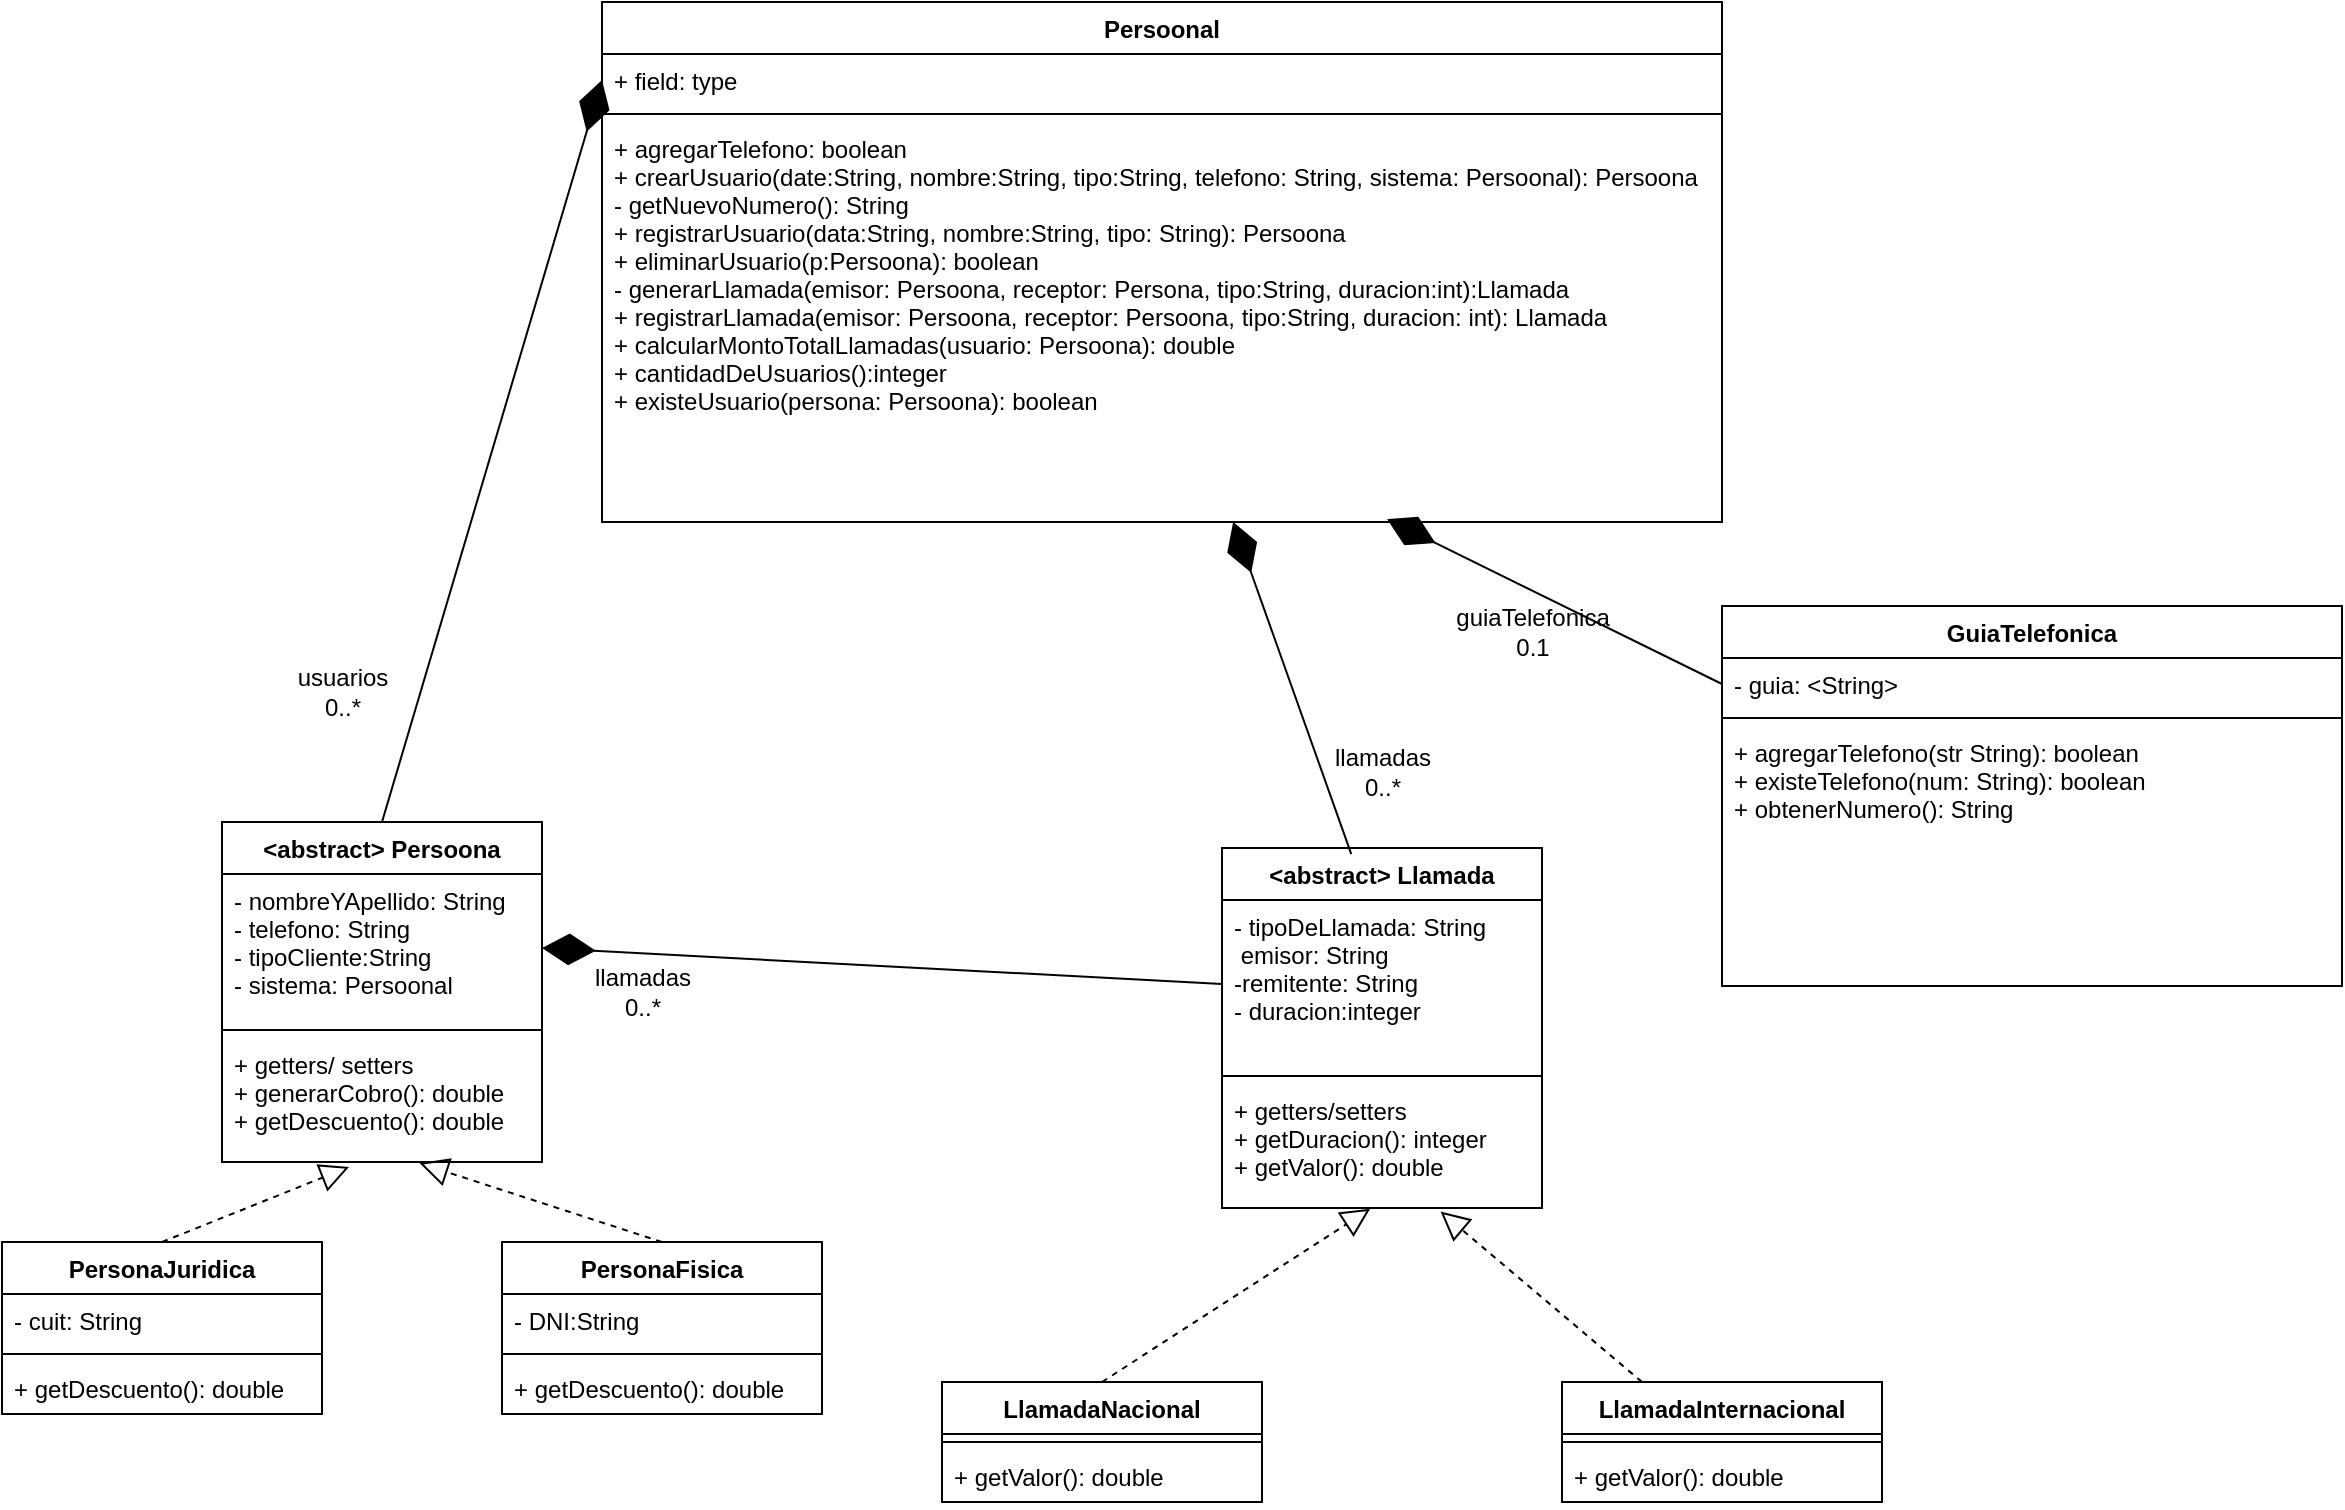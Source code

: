 <mxfile version="17.4.6" type="github"><diagram id="kxQ0j-1pzTdIUdrnq6YE" name="Page-1"><mxGraphModel dx="1653" dy="2064" grid="1" gridSize="10" guides="1" tooltips="1" connect="1" arrows="1" fold="1" page="1" pageScale="1" pageWidth="827" pageHeight="1169" math="0" shadow="0"><root><mxCell id="0"/><mxCell id="1" parent="0"/><mxCell id="V3tlYjr3nRQfOTIXho9t-5" value="Persoonal" style="swimlane;fontStyle=1;align=center;verticalAlign=top;childLayout=stackLayout;horizontal=1;startSize=26;horizontalStack=0;resizeParent=1;resizeParentMax=0;resizeLast=0;collapsible=1;marginBottom=0;" vertex="1" parent="1"><mxGeometry x="210" y="-210" width="560" height="260" as="geometry"/></mxCell><mxCell id="V3tlYjr3nRQfOTIXho9t-6" value="+ field: type" style="text;strokeColor=none;fillColor=none;align=left;verticalAlign=top;spacingLeft=4;spacingRight=4;overflow=hidden;rotatable=0;points=[[0,0.5],[1,0.5]];portConstraint=eastwest;" vertex="1" parent="V3tlYjr3nRQfOTIXho9t-5"><mxGeometry y="26" width="560" height="26" as="geometry"/></mxCell><mxCell id="V3tlYjr3nRQfOTIXho9t-7" value="" style="line;strokeWidth=1;fillColor=none;align=left;verticalAlign=middle;spacingTop=-1;spacingLeft=3;spacingRight=3;rotatable=0;labelPosition=right;points=[];portConstraint=eastwest;" vertex="1" parent="V3tlYjr3nRQfOTIXho9t-5"><mxGeometry y="52" width="560" height="8" as="geometry"/></mxCell><mxCell id="V3tlYjr3nRQfOTIXho9t-8" value="+ agregarTelefono: boolean&#10;+ crearUsuario(date:String, nombre:String, tipo:String, telefono: String, sistema: Persoonal): Persoona&#10;- getNuevoNumero(): String&#10;+ registrarUsuario(data:String, nombre:String, tipo: String): Persoona&#10;+ eliminarUsuario(p:Persoona): boolean&#10;- generarLlamada(emisor: Persoona, receptor: Persona, tipo:String, duracion:int):Llamada&#10;+ registrarLlamada(emisor: Persoona, receptor: Persoona, tipo:String, duracion: int): Llamada&#10;+ calcularMontoTotalLlamadas(usuario: Persoona): double&#10;+ cantidadDeUsuarios():integer&#10;+ existeUsuario(persona: Persoona): boolean" style="text;strokeColor=none;fillColor=none;align=left;verticalAlign=top;spacingLeft=4;spacingRight=4;overflow=hidden;rotatable=0;points=[[0,0.5],[1,0.5]];portConstraint=eastwest;" vertex="1" parent="V3tlYjr3nRQfOTIXho9t-5"><mxGeometry y="60" width="560" height="200" as="geometry"/></mxCell><mxCell id="V3tlYjr3nRQfOTIXho9t-9" value="&lt;abstract&gt; Persoona" style="swimlane;fontStyle=1;align=center;verticalAlign=top;childLayout=stackLayout;horizontal=1;startSize=26;horizontalStack=0;resizeParent=1;resizeParentMax=0;resizeLast=0;collapsible=1;marginBottom=0;" vertex="1" parent="1"><mxGeometry x="20" y="200" width="160" height="170" as="geometry"/></mxCell><mxCell id="V3tlYjr3nRQfOTIXho9t-10" value="- nombreYApellido: String&#10;- telefono: String&#10;- tipoCliente:String&#10;- sistema: Persoonal" style="text;strokeColor=none;fillColor=none;align=left;verticalAlign=top;spacingLeft=4;spacingRight=4;overflow=hidden;rotatable=0;points=[[0,0.5],[1,0.5]];portConstraint=eastwest;" vertex="1" parent="V3tlYjr3nRQfOTIXho9t-9"><mxGeometry y="26" width="160" height="74" as="geometry"/></mxCell><mxCell id="V3tlYjr3nRQfOTIXho9t-11" value="" style="line;strokeWidth=1;fillColor=none;align=left;verticalAlign=middle;spacingTop=-1;spacingLeft=3;spacingRight=3;rotatable=0;labelPosition=right;points=[];portConstraint=eastwest;" vertex="1" parent="V3tlYjr3nRQfOTIXho9t-9"><mxGeometry y="100" width="160" height="8" as="geometry"/></mxCell><mxCell id="V3tlYjr3nRQfOTIXho9t-12" value="+ getters/ setters&#10;+ generarCobro(): double&#10;+ getDescuento(): double" style="text;strokeColor=none;fillColor=none;align=left;verticalAlign=top;spacingLeft=4;spacingRight=4;overflow=hidden;rotatable=0;points=[[0,0.5],[1,0.5]];portConstraint=eastwest;" vertex="1" parent="V3tlYjr3nRQfOTIXho9t-9"><mxGeometry y="108" width="160" height="62" as="geometry"/></mxCell><mxCell id="V3tlYjr3nRQfOTIXho9t-13" value="PersonaFisica" style="swimlane;fontStyle=1;align=center;verticalAlign=top;childLayout=stackLayout;horizontal=1;startSize=26;horizontalStack=0;resizeParent=1;resizeParentMax=0;resizeLast=0;collapsible=1;marginBottom=0;" vertex="1" parent="1"><mxGeometry x="160" y="410" width="160" height="86" as="geometry"/></mxCell><mxCell id="V3tlYjr3nRQfOTIXho9t-14" value="- DNI:String" style="text;strokeColor=none;fillColor=none;align=left;verticalAlign=top;spacingLeft=4;spacingRight=4;overflow=hidden;rotatable=0;points=[[0,0.5],[1,0.5]];portConstraint=eastwest;" vertex="1" parent="V3tlYjr3nRQfOTIXho9t-13"><mxGeometry y="26" width="160" height="26" as="geometry"/></mxCell><mxCell id="V3tlYjr3nRQfOTIXho9t-15" value="" style="line;strokeWidth=1;fillColor=none;align=left;verticalAlign=middle;spacingTop=-1;spacingLeft=3;spacingRight=3;rotatable=0;labelPosition=right;points=[];portConstraint=eastwest;" vertex="1" parent="V3tlYjr3nRQfOTIXho9t-13"><mxGeometry y="52" width="160" height="8" as="geometry"/></mxCell><mxCell id="V3tlYjr3nRQfOTIXho9t-16" value="+ getDescuento(): double" style="text;strokeColor=none;fillColor=none;align=left;verticalAlign=top;spacingLeft=4;spacingRight=4;overflow=hidden;rotatable=0;points=[[0,0.5],[1,0.5]];portConstraint=eastwest;" vertex="1" parent="V3tlYjr3nRQfOTIXho9t-13"><mxGeometry y="60" width="160" height="26" as="geometry"/></mxCell><mxCell id="V3tlYjr3nRQfOTIXho9t-17" value="PersonaJuridica" style="swimlane;fontStyle=1;align=center;verticalAlign=top;childLayout=stackLayout;horizontal=1;startSize=26;horizontalStack=0;resizeParent=1;resizeParentMax=0;resizeLast=0;collapsible=1;marginBottom=0;" vertex="1" parent="1"><mxGeometry x="-90" y="410" width="160" height="86" as="geometry"/></mxCell><mxCell id="V3tlYjr3nRQfOTIXho9t-18" value="- cuit: String" style="text;strokeColor=none;fillColor=none;align=left;verticalAlign=top;spacingLeft=4;spacingRight=4;overflow=hidden;rotatable=0;points=[[0,0.5],[1,0.5]];portConstraint=eastwest;" vertex="1" parent="V3tlYjr3nRQfOTIXho9t-17"><mxGeometry y="26" width="160" height="26" as="geometry"/></mxCell><mxCell id="V3tlYjr3nRQfOTIXho9t-19" value="" style="line;strokeWidth=1;fillColor=none;align=left;verticalAlign=middle;spacingTop=-1;spacingLeft=3;spacingRight=3;rotatable=0;labelPosition=right;points=[];portConstraint=eastwest;" vertex="1" parent="V3tlYjr3nRQfOTIXho9t-17"><mxGeometry y="52" width="160" height="8" as="geometry"/></mxCell><mxCell id="V3tlYjr3nRQfOTIXho9t-20" value="+ getDescuento(): double" style="text;strokeColor=none;fillColor=none;align=left;verticalAlign=top;spacingLeft=4;spacingRight=4;overflow=hidden;rotatable=0;points=[[0,0.5],[1,0.5]];portConstraint=eastwest;" vertex="1" parent="V3tlYjr3nRQfOTIXho9t-17"><mxGeometry y="60" width="160" height="26" as="geometry"/></mxCell><mxCell id="V3tlYjr3nRQfOTIXho9t-21" value="&lt;abstract&gt; Llamada" style="swimlane;fontStyle=1;align=center;verticalAlign=top;childLayout=stackLayout;horizontal=1;startSize=26;horizontalStack=0;resizeParent=1;resizeParentMax=0;resizeLast=0;collapsible=1;marginBottom=0;" vertex="1" parent="1"><mxGeometry x="520" y="213" width="160" height="180" as="geometry"/></mxCell><mxCell id="V3tlYjr3nRQfOTIXho9t-22" value="- tipoDeLlamada: String&#10; emisor: String&#10;-remitente: String&#10;- duracion:integer" style="text;strokeColor=none;fillColor=none;align=left;verticalAlign=top;spacingLeft=4;spacingRight=4;overflow=hidden;rotatable=0;points=[[0,0.5],[1,0.5]];portConstraint=eastwest;" vertex="1" parent="V3tlYjr3nRQfOTIXho9t-21"><mxGeometry y="26" width="160" height="84" as="geometry"/></mxCell><mxCell id="V3tlYjr3nRQfOTIXho9t-23" value="" style="line;strokeWidth=1;fillColor=none;align=left;verticalAlign=middle;spacingTop=-1;spacingLeft=3;spacingRight=3;rotatable=0;labelPosition=right;points=[];portConstraint=eastwest;" vertex="1" parent="V3tlYjr3nRQfOTIXho9t-21"><mxGeometry y="110" width="160" height="8" as="geometry"/></mxCell><mxCell id="V3tlYjr3nRQfOTIXho9t-24" value="+ getters/setters&#10;+ getDuracion(): integer&#10;+ getValor(): double" style="text;strokeColor=none;fillColor=none;align=left;verticalAlign=top;spacingLeft=4;spacingRight=4;overflow=hidden;rotatable=0;points=[[0,0.5],[1,0.5]];portConstraint=eastwest;" vertex="1" parent="V3tlYjr3nRQfOTIXho9t-21"><mxGeometry y="118" width="160" height="62" as="geometry"/></mxCell><mxCell id="V3tlYjr3nRQfOTIXho9t-26" value="LlamadaInternacional" style="swimlane;fontStyle=1;align=center;verticalAlign=top;childLayout=stackLayout;horizontal=1;startSize=26;horizontalStack=0;resizeParent=1;resizeParentMax=0;resizeLast=0;collapsible=1;marginBottom=0;" vertex="1" parent="1"><mxGeometry x="690" y="480" width="160" height="60" as="geometry"/></mxCell><mxCell id="V3tlYjr3nRQfOTIXho9t-28" value="" style="line;strokeWidth=1;fillColor=none;align=left;verticalAlign=middle;spacingTop=-1;spacingLeft=3;spacingRight=3;rotatable=0;labelPosition=right;points=[];portConstraint=eastwest;" vertex="1" parent="V3tlYjr3nRQfOTIXho9t-26"><mxGeometry y="26" width="160" height="8" as="geometry"/></mxCell><mxCell id="V3tlYjr3nRQfOTIXho9t-29" value="+ getValor(): double" style="text;strokeColor=none;fillColor=none;align=left;verticalAlign=top;spacingLeft=4;spacingRight=4;overflow=hidden;rotatable=0;points=[[0,0.5],[1,0.5]];portConstraint=eastwest;" vertex="1" parent="V3tlYjr3nRQfOTIXho9t-26"><mxGeometry y="34" width="160" height="26" as="geometry"/></mxCell><mxCell id="V3tlYjr3nRQfOTIXho9t-30" value="LlamadaNacional" style="swimlane;fontStyle=1;align=center;verticalAlign=top;childLayout=stackLayout;horizontal=1;startSize=26;horizontalStack=0;resizeParent=1;resizeParentMax=0;resizeLast=0;collapsible=1;marginBottom=0;" vertex="1" parent="1"><mxGeometry x="380" y="480" width="160" height="60" as="geometry"/></mxCell><mxCell id="V3tlYjr3nRQfOTIXho9t-32" value="" style="line;strokeWidth=1;fillColor=none;align=left;verticalAlign=middle;spacingTop=-1;spacingLeft=3;spacingRight=3;rotatable=0;labelPosition=right;points=[];portConstraint=eastwest;" vertex="1" parent="V3tlYjr3nRQfOTIXho9t-30"><mxGeometry y="26" width="160" height="8" as="geometry"/></mxCell><mxCell id="V3tlYjr3nRQfOTIXho9t-33" value="+ getValor(): double" style="text;strokeColor=none;fillColor=none;align=left;verticalAlign=top;spacingLeft=4;spacingRight=4;overflow=hidden;rotatable=0;points=[[0,0.5],[1,0.5]];portConstraint=eastwest;" vertex="1" parent="V3tlYjr3nRQfOTIXho9t-30"><mxGeometry y="34" width="160" height="26" as="geometry"/></mxCell><mxCell id="V3tlYjr3nRQfOTIXho9t-34" value="GuiaTelefonica" style="swimlane;fontStyle=1;align=center;verticalAlign=top;childLayout=stackLayout;horizontal=1;startSize=26;horizontalStack=0;resizeParent=1;resizeParentMax=0;resizeLast=0;collapsible=1;marginBottom=0;" vertex="1" parent="1"><mxGeometry x="770" y="92" width="310" height="190" as="geometry"/></mxCell><mxCell id="V3tlYjr3nRQfOTIXho9t-35" value="- guia: &lt;String&gt;" style="text;strokeColor=none;fillColor=none;align=left;verticalAlign=top;spacingLeft=4;spacingRight=4;overflow=hidden;rotatable=0;points=[[0,0.5],[1,0.5]];portConstraint=eastwest;" vertex="1" parent="V3tlYjr3nRQfOTIXho9t-34"><mxGeometry y="26" width="310" height="26" as="geometry"/></mxCell><mxCell id="V3tlYjr3nRQfOTIXho9t-36" value="" style="line;strokeWidth=1;fillColor=none;align=left;verticalAlign=middle;spacingTop=-1;spacingLeft=3;spacingRight=3;rotatable=0;labelPosition=right;points=[];portConstraint=eastwest;" vertex="1" parent="V3tlYjr3nRQfOTIXho9t-34"><mxGeometry y="52" width="310" height="8" as="geometry"/></mxCell><mxCell id="V3tlYjr3nRQfOTIXho9t-37" value="+ agregarTelefono(str String): boolean&#10;+ existeTelefono(num: String): boolean&#10;+ obtenerNumero(): String" style="text;strokeColor=none;fillColor=none;align=left;verticalAlign=top;spacingLeft=4;spacingRight=4;overflow=hidden;rotatable=0;points=[[0,0.5],[1,0.5]];portConstraint=eastwest;" vertex="1" parent="V3tlYjr3nRQfOTIXho9t-34"><mxGeometry y="60" width="310" height="130" as="geometry"/></mxCell><mxCell id="V3tlYjr3nRQfOTIXho9t-38" value="" style="endArrow=block;dashed=1;endFill=0;endSize=12;html=1;rounded=0;exitX=0.5;exitY=0;exitDx=0;exitDy=0;entryX=0.397;entryY=1.04;entryDx=0;entryDy=0;entryPerimeter=0;" edge="1" parent="1" source="V3tlYjr3nRQfOTIXho9t-17" target="V3tlYjr3nRQfOTIXho9t-12"><mxGeometry width="160" relative="1" as="geometry"><mxPoint x="370" y="390" as="sourcePoint"/><mxPoint x="530" y="390" as="targetPoint"/></mxGeometry></mxCell><mxCell id="V3tlYjr3nRQfOTIXho9t-39" value="" style="endArrow=block;dashed=1;endFill=0;endSize=12;html=1;rounded=0;exitX=0.5;exitY=0;exitDx=0;exitDy=0;entryX=0.617;entryY=1.009;entryDx=0;entryDy=0;entryPerimeter=0;" edge="1" parent="1" source="V3tlYjr3nRQfOTIXho9t-13" target="V3tlYjr3nRQfOTIXho9t-12"><mxGeometry width="160" relative="1" as="geometry"><mxPoint y="420" as="sourcePoint"/><mxPoint x="140" y="350" as="targetPoint"/></mxGeometry></mxCell><mxCell id="V3tlYjr3nRQfOTIXho9t-41" value="" style="endArrow=diamondThin;endFill=1;endSize=24;html=1;rounded=0;entryX=0;entryY=0.5;entryDx=0;entryDy=0;exitX=0.5;exitY=0;exitDx=0;exitDy=0;" edge="1" parent="1" source="V3tlYjr3nRQfOTIXho9t-9" target="V3tlYjr3nRQfOTIXho9t-6"><mxGeometry width="160" relative="1" as="geometry"><mxPoint x="130" y="390" as="sourcePoint"/><mxPoint x="290" y="390" as="targetPoint"/></mxGeometry></mxCell><mxCell id="V3tlYjr3nRQfOTIXho9t-42" value="" style="endArrow=diamondThin;endFill=1;endSize=24;html=1;rounded=0;exitX=0.404;exitY=0.017;exitDx=0;exitDy=0;exitPerimeter=0;" edge="1" parent="1" source="V3tlYjr3nRQfOTIXho9t-21" target="V3tlYjr3nRQfOTIXho9t-8"><mxGeometry width="160" relative="1" as="geometry"><mxPoint x="140" y="270" as="sourcePoint"/><mxPoint x="410" y="200" as="targetPoint"/></mxGeometry></mxCell><mxCell id="V3tlYjr3nRQfOTIXho9t-44" value="" style="endArrow=diamondThin;endFill=1;endSize=24;html=1;rounded=0;exitX=0;exitY=0.5;exitDx=0;exitDy=0;entryX=0.701;entryY=0.993;entryDx=0;entryDy=0;entryPerimeter=0;" edge="1" parent="1" source="V3tlYjr3nRQfOTIXho9t-35" target="V3tlYjr3nRQfOTIXho9t-8"><mxGeometry width="160" relative="1" as="geometry"><mxPoint x="594.64" y="271.462" as="sourcePoint"/><mxPoint x="481.76" y="190.286" as="targetPoint"/></mxGeometry></mxCell><mxCell id="V3tlYjr3nRQfOTIXho9t-45" value="guiaTelefonica&lt;br&gt;0.1" style="text;html=1;align=center;verticalAlign=middle;resizable=0;points=[];autosize=1;strokeColor=none;fillColor=none;" vertex="1" parent="1"><mxGeometry x="630" y="90" width="90" height="30" as="geometry"/></mxCell><mxCell id="V3tlYjr3nRQfOTIXho9t-46" value="usuarios&lt;br&gt;0..*" style="text;html=1;align=center;verticalAlign=middle;resizable=0;points=[];autosize=1;strokeColor=none;fillColor=none;" vertex="1" parent="1"><mxGeometry x="50" y="120" width="60" height="30" as="geometry"/></mxCell><mxCell id="V3tlYjr3nRQfOTIXho9t-47" value="llamadas&lt;br&gt;0..*" style="text;html=1;align=center;verticalAlign=middle;resizable=0;points=[];autosize=1;strokeColor=none;fillColor=none;" vertex="1" parent="1"><mxGeometry x="570" y="160" width="60" height="30" as="geometry"/></mxCell><mxCell id="V3tlYjr3nRQfOTIXho9t-48" value="" style="endArrow=block;dashed=1;endFill=0;endSize=12;html=1;rounded=0;exitX=0.5;exitY=0;exitDx=0;exitDy=0;entryX=0.463;entryY=1.007;entryDx=0;entryDy=0;entryPerimeter=0;" edge="1" parent="1" source="V3tlYjr3nRQfOTIXho9t-30" target="V3tlYjr3nRQfOTIXho9t-24"><mxGeometry width="160" relative="1" as="geometry"><mxPoint x="250" y="420" as="sourcePoint"/><mxPoint x="150" y="360" as="targetPoint"/></mxGeometry></mxCell><mxCell id="V3tlYjr3nRQfOTIXho9t-49" value="" style="endArrow=block;dashed=1;endFill=0;endSize=12;html=1;rounded=0;exitX=0.25;exitY=0;exitDx=0;exitDy=0;entryX=0.683;entryY=1.029;entryDx=0;entryDy=0;entryPerimeter=0;" edge="1" parent="1" source="V3tlYjr3nRQfOTIXho9t-26" target="V3tlYjr3nRQfOTIXho9t-24"><mxGeometry width="160" relative="1" as="geometry"><mxPoint x="470" y="420" as="sourcePoint"/><mxPoint x="610" y="350" as="targetPoint"/></mxGeometry></mxCell><mxCell id="V3tlYjr3nRQfOTIXho9t-50" value="" style="endArrow=diamondThin;endFill=1;endSize=24;html=1;rounded=0;entryX=1;entryY=0.5;entryDx=0;entryDy=0;exitX=0;exitY=0.5;exitDx=0;exitDy=0;" edge="1" parent="1" source="V3tlYjr3nRQfOTIXho9t-22" target="V3tlYjr3nRQfOTIXho9t-10"><mxGeometry width="160" relative="1" as="geometry"><mxPoint x="140" y="270" as="sourcePoint"/><mxPoint x="320" y="169" as="targetPoint"/></mxGeometry></mxCell><mxCell id="V3tlYjr3nRQfOTIXho9t-51" value="llamadas&lt;br&gt;0..*" style="text;html=1;align=center;verticalAlign=middle;resizable=0;points=[];autosize=1;strokeColor=none;fillColor=none;" vertex="1" parent="1"><mxGeometry x="200" y="270" width="60" height="30" as="geometry"/></mxCell></root></mxGraphModel></diagram></mxfile>